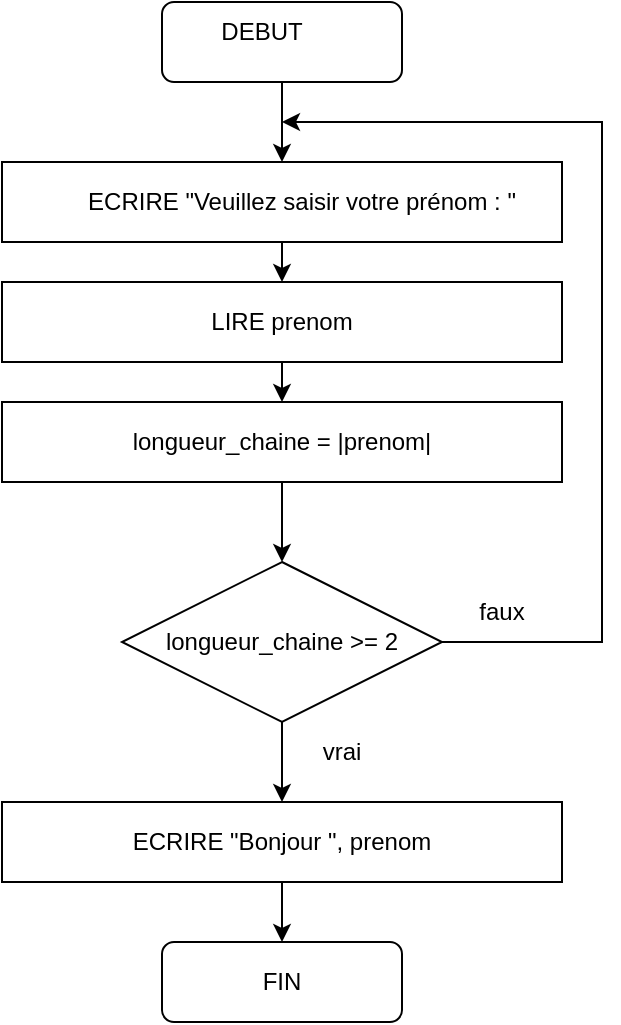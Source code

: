 <mxfile version="18.0.2" type="device"><diagram id="o4LAe_PDVBLVZsGs5Dec" name="Page-1"><mxGraphModel dx="1185" dy="637" grid="1" gridSize="10" guides="1" tooltips="1" connect="1" arrows="1" fold="1" page="1" pageScale="1" pageWidth="827" pageHeight="1169" math="0" shadow="0"><root><mxCell id="0"/><mxCell id="1" parent="0"/><mxCell id="lVhHf_nUDUsZbErnm8j8-24" style="edgeStyle=orthogonalEdgeStyle;rounded=0;orthogonalLoop=1;jettySize=auto;html=1;exitX=0.5;exitY=1;exitDx=0;exitDy=0;entryX=0.5;entryY=0;entryDx=0;entryDy=0;" edge="1" parent="1" source="lVhHf_nUDUsZbErnm8j8-9" target="lVhHf_nUDUsZbErnm8j8-12"><mxGeometry relative="1" as="geometry"/></mxCell><mxCell id="lVhHf_nUDUsZbErnm8j8-9" value="" style="rounded=1;whiteSpace=wrap;html=1;fillColor=none;" vertex="1" parent="1"><mxGeometry x="440" y="40" width="120" height="40" as="geometry"/></mxCell><mxCell id="lVhHf_nUDUsZbErnm8j8-10" value="DEBUT" style="text;html=1;strokeColor=none;fillColor=none;align=center;verticalAlign=middle;whiteSpace=wrap;rounded=0;" vertex="1" parent="1"><mxGeometry x="460" y="40" width="60" height="30" as="geometry"/></mxCell><mxCell id="lVhHf_nUDUsZbErnm8j8-11" value="ECRIRE &quot;Veuillez saisir votre prénom : &quot;" style="text;html=1;strokeColor=none;fillColor=none;align=center;verticalAlign=middle;whiteSpace=wrap;rounded=0;" vertex="1" parent="1"><mxGeometry x="390" y="130" width="240" height="20" as="geometry"/></mxCell><mxCell id="lVhHf_nUDUsZbErnm8j8-25" style="edgeStyle=orthogonalEdgeStyle;rounded=0;orthogonalLoop=1;jettySize=auto;html=1;exitX=0.5;exitY=1;exitDx=0;exitDy=0;entryX=0.5;entryY=0;entryDx=0;entryDy=0;" edge="1" parent="1" source="lVhHf_nUDUsZbErnm8j8-12" target="lVhHf_nUDUsZbErnm8j8-14"><mxGeometry relative="1" as="geometry"/></mxCell><mxCell id="lVhHf_nUDUsZbErnm8j8-12" value="" style="rounded=0;whiteSpace=wrap;html=1;fillColor=none;" vertex="1" parent="1"><mxGeometry x="360" y="120" width="280" height="40" as="geometry"/></mxCell><mxCell id="lVhHf_nUDUsZbErnm8j8-13" value="LIRE prenom" style="text;html=1;strokeColor=none;fillColor=none;align=center;verticalAlign=middle;whiteSpace=wrap;rounded=0;" vertex="1" parent="1"><mxGeometry x="380" y="192.5" width="240" height="15" as="geometry"/></mxCell><mxCell id="lVhHf_nUDUsZbErnm8j8-26" style="edgeStyle=orthogonalEdgeStyle;rounded=0;orthogonalLoop=1;jettySize=auto;html=1;exitX=0.5;exitY=1;exitDx=0;exitDy=0;entryX=0.5;entryY=0;entryDx=0;entryDy=0;" edge="1" parent="1" source="lVhHf_nUDUsZbErnm8j8-14" target="lVhHf_nUDUsZbErnm8j8-16"><mxGeometry relative="1" as="geometry"/></mxCell><mxCell id="lVhHf_nUDUsZbErnm8j8-14" value="" style="rounded=0;whiteSpace=wrap;html=1;fillColor=none;" vertex="1" parent="1"><mxGeometry x="360" y="180" width="280" height="40" as="geometry"/></mxCell><mxCell id="lVhHf_nUDUsZbErnm8j8-15" value="longueur_chaine = |prenom|" style="text;html=1;strokeColor=none;fillColor=none;align=center;verticalAlign=middle;whiteSpace=wrap;rounded=0;" vertex="1" parent="1"><mxGeometry x="380" y="250" width="240" height="20" as="geometry"/></mxCell><mxCell id="lVhHf_nUDUsZbErnm8j8-27" style="edgeStyle=orthogonalEdgeStyle;rounded=0;orthogonalLoop=1;jettySize=auto;html=1;exitX=0.5;exitY=1;exitDx=0;exitDy=0;entryX=0.5;entryY=0;entryDx=0;entryDy=0;" edge="1" parent="1" source="lVhHf_nUDUsZbErnm8j8-16" target="lVhHf_nUDUsZbErnm8j8-18"><mxGeometry relative="1" as="geometry"/></mxCell><mxCell id="lVhHf_nUDUsZbErnm8j8-16" value="" style="rounded=0;whiteSpace=wrap;html=1;fillColor=none;" vertex="1" parent="1"><mxGeometry x="360" y="240" width="280" height="40" as="geometry"/></mxCell><mxCell id="lVhHf_nUDUsZbErnm8j8-17" value="longueur_chaine &amp;gt;= 2" style="text;html=1;strokeColor=none;fillColor=none;align=center;verticalAlign=middle;whiteSpace=wrap;rounded=0;" vertex="1" parent="1"><mxGeometry x="440" y="350" width="120" height="20" as="geometry"/></mxCell><mxCell id="lVhHf_nUDUsZbErnm8j8-39" style="edgeStyle=orthogonalEdgeStyle;rounded=0;orthogonalLoop=1;jettySize=auto;html=1;exitX=0.5;exitY=1;exitDx=0;exitDy=0;entryX=0.5;entryY=0;entryDx=0;entryDy=0;" edge="1" parent="1" source="lVhHf_nUDUsZbErnm8j8-18" target="lVhHf_nUDUsZbErnm8j8-19"><mxGeometry relative="1" as="geometry"/></mxCell><mxCell id="lVhHf_nUDUsZbErnm8j8-40" style="edgeStyle=orthogonalEdgeStyle;rounded=0;orthogonalLoop=1;jettySize=auto;html=1;exitX=1;exitY=0.5;exitDx=0;exitDy=0;" edge="1" parent="1" source="lVhHf_nUDUsZbErnm8j8-18"><mxGeometry relative="1" as="geometry"><mxPoint x="500" y="100" as="targetPoint"/><Array as="points"><mxPoint x="660" y="360"/><mxPoint x="660" y="100"/></Array></mxGeometry></mxCell><mxCell id="lVhHf_nUDUsZbErnm8j8-18" value="" style="rhombus;whiteSpace=wrap;html=1;fillColor=none;" vertex="1" parent="1"><mxGeometry x="420" y="320" width="160" height="80" as="geometry"/></mxCell><mxCell id="lVhHf_nUDUsZbErnm8j8-37" style="edgeStyle=orthogonalEdgeStyle;rounded=0;orthogonalLoop=1;jettySize=auto;html=1;exitX=0.5;exitY=1;exitDx=0;exitDy=0;entryX=0.5;entryY=0;entryDx=0;entryDy=0;" edge="1" parent="1" source="lVhHf_nUDUsZbErnm8j8-19" target="lVhHf_nUDUsZbErnm8j8-21"><mxGeometry relative="1" as="geometry"/></mxCell><mxCell id="lVhHf_nUDUsZbErnm8j8-19" value="" style="rounded=0;whiteSpace=wrap;html=1;fillColor=none;" vertex="1" parent="1"><mxGeometry x="360" y="440" width="280" height="40" as="geometry"/></mxCell><mxCell id="lVhHf_nUDUsZbErnm8j8-20" value="ECRIRE &quot;Bonjour &quot;, prenom" style="text;html=1;strokeColor=none;fillColor=none;align=center;verticalAlign=middle;whiteSpace=wrap;rounded=0;" vertex="1" parent="1"><mxGeometry x="380" y="445" width="240" height="30" as="geometry"/></mxCell><mxCell id="lVhHf_nUDUsZbErnm8j8-21" value="" style="rounded=1;whiteSpace=wrap;html=1;fillColor=none;" vertex="1" parent="1"><mxGeometry x="440" y="510" width="120" height="40" as="geometry"/></mxCell><mxCell id="lVhHf_nUDUsZbErnm8j8-22" value="FIN" style="text;html=1;strokeColor=none;fillColor=none;align=center;verticalAlign=middle;whiteSpace=wrap;rounded=0;" vertex="1" parent="1"><mxGeometry x="470" y="515" width="60" height="30" as="geometry"/></mxCell><mxCell id="lVhHf_nUDUsZbErnm8j8-23" value="faux" style="text;html=1;strokeColor=none;fillColor=none;align=center;verticalAlign=middle;whiteSpace=wrap;rounded=0;" vertex="1" parent="1"><mxGeometry x="580" y="330" width="60" height="30" as="geometry"/></mxCell><mxCell id="lVhHf_nUDUsZbErnm8j8-30" value="vrai" style="text;html=1;strokeColor=none;fillColor=none;align=center;verticalAlign=middle;whiteSpace=wrap;rounded=0;" vertex="1" parent="1"><mxGeometry x="500" y="400" width="60" height="30" as="geometry"/></mxCell></root></mxGraphModel></diagram></mxfile>